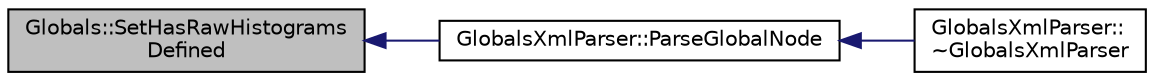digraph "Globals::SetHasRawHistogramsDefined"
{
  edge [fontname="Helvetica",fontsize="10",labelfontname="Helvetica",labelfontsize="10"];
  node [fontname="Helvetica",fontsize="10",shape=record];
  rankdir="LR";
  Node1 [label="Globals::SetHasRawHistograms\lDefined",height=0.2,width=0.4,color="black", fillcolor="grey75", style="filled", fontcolor="black"];
  Node1 -> Node2 [dir="back",color="midnightblue",fontsize="10",style="solid",fontname="Helvetica"];
  Node2 [label="GlobalsXmlParser::ParseGlobalNode",height=0.2,width=0.4,color="black", fillcolor="white", style="filled",URL="$de/db6/class_globals_xml_parser.html#a0acf7e270f9e4fede5361d0f82da0e9c"];
  Node2 -> Node3 [dir="back",color="midnightblue",fontsize="10",style="solid",fontname="Helvetica"];
  Node3 [label="GlobalsXmlParser::\l~GlobalsXmlParser",height=0.2,width=0.4,color="black", fillcolor="white", style="filled",URL="$de/db6/class_globals_xml_parser.html#a666ff63de6175d6844cc8e9b098bf25a",tooltip="Default Destructor. "];
}
